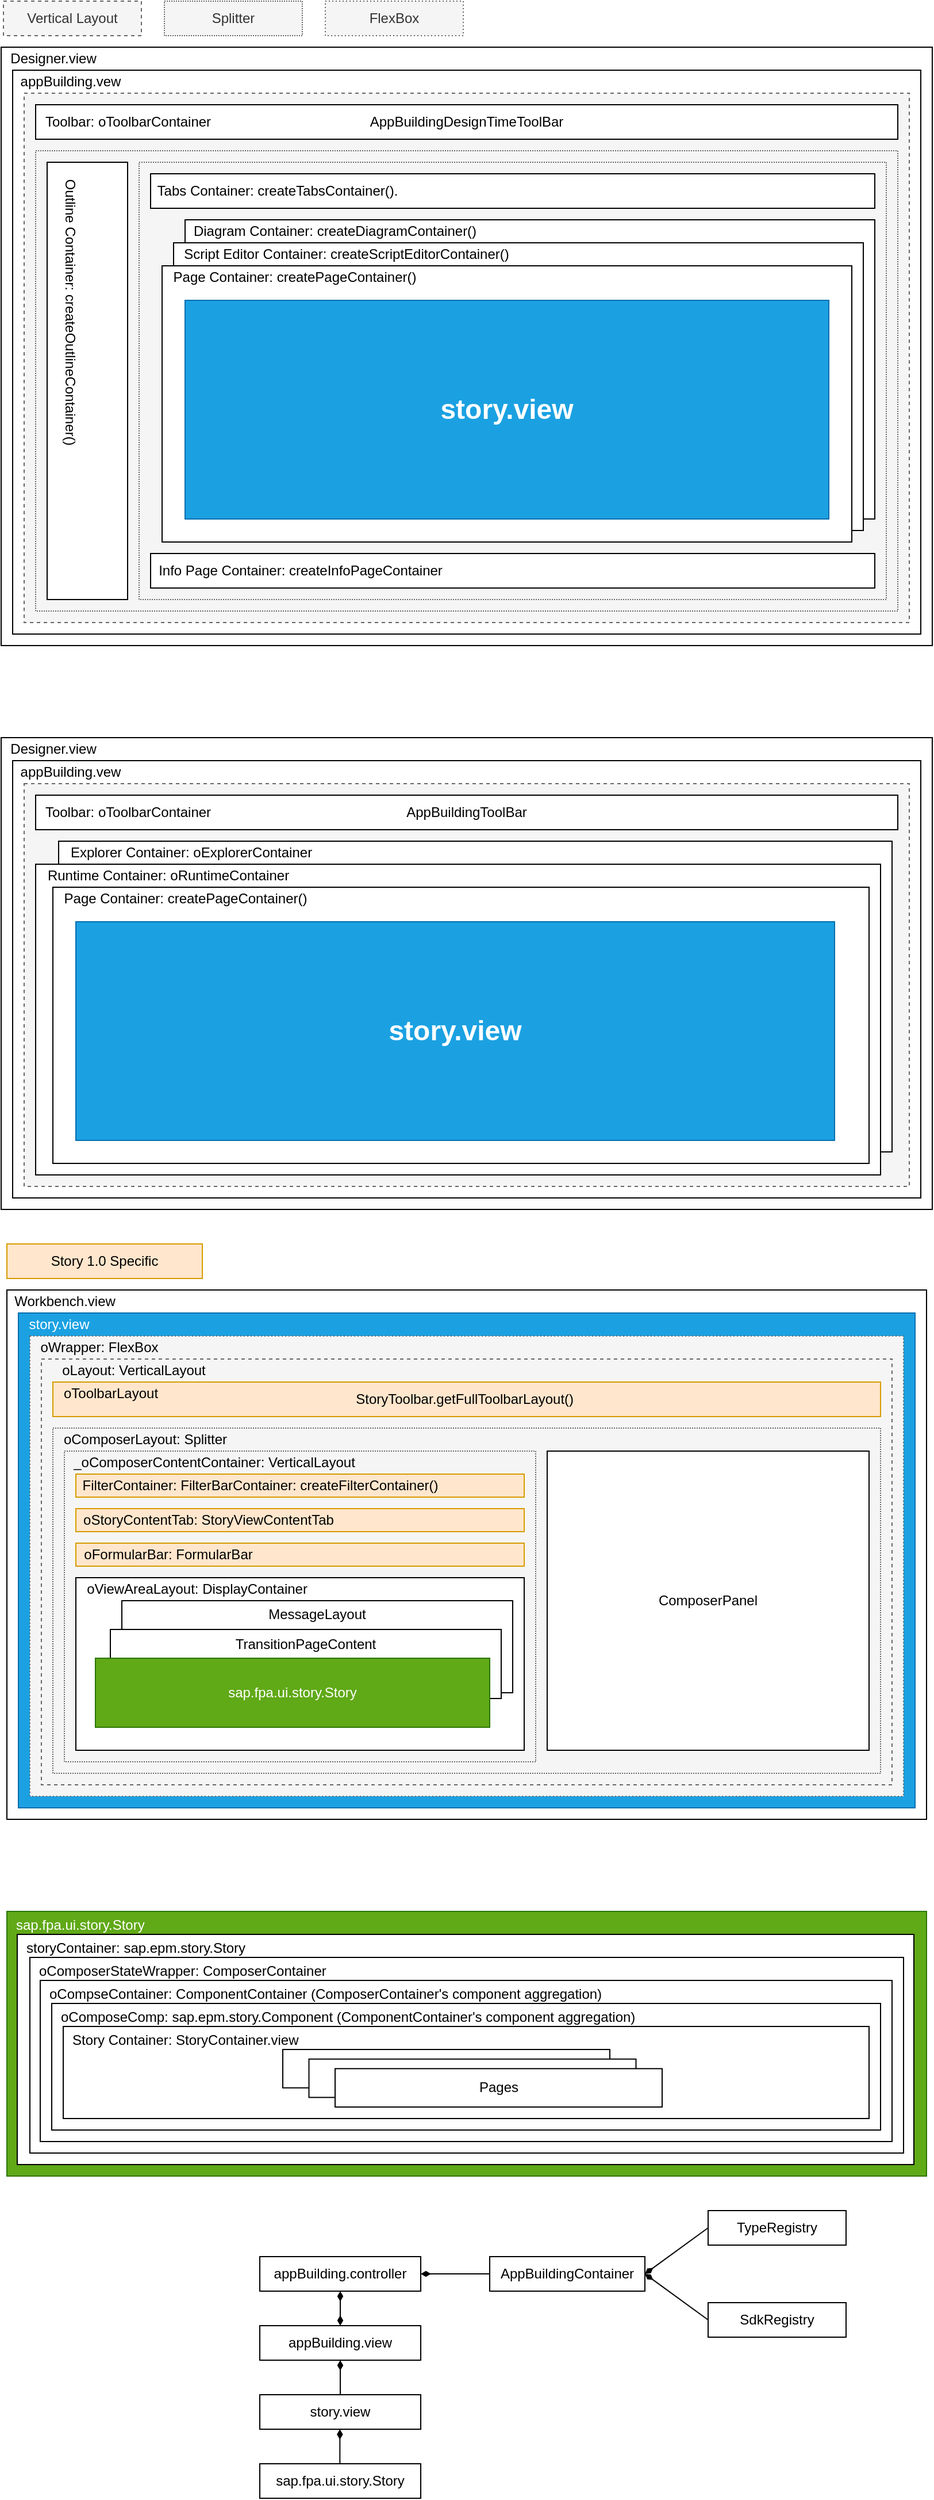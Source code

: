 <mxfile version="16.5.6" type="github">
  <diagram id="AxXM6GgRUO09YLC4cVxi" name="Page-1">
    <mxGraphModel dx="2202" dy="1900" grid="1" gridSize="10" guides="1" tooltips="1" connect="1" arrows="1" fold="1" page="1" pageScale="1" pageWidth="827" pageHeight="1169" math="0" shadow="0">
      <root>
        <mxCell id="0" />
        <mxCell id="1" parent="0" />
        <mxCell id="eWaai_W9yoFiloG1qLoo-25" value="Vertical Layout" style="rounded=0;whiteSpace=wrap;html=1;dashed=1;fillColor=#f5f5f5;strokeColor=#666666;fontColor=#333333;" parent="1" vertex="1">
          <mxGeometry x="-813" y="-1040" width="120" height="30" as="geometry" />
        </mxCell>
        <mxCell id="eWaai_W9yoFiloG1qLoo-26" value="Splitter" style="rounded=0;whiteSpace=wrap;html=1;dashed=1;fillColor=#f5f5f5;strokeColor=#666666;dashPattern=1 1;fontColor=#333333;" parent="1" vertex="1">
          <mxGeometry x="-673" y="-1040" width="120" height="30" as="geometry" />
        </mxCell>
        <mxCell id="eWaai_W9yoFiloG1qLoo-28" value="" style="rounded=0;whiteSpace=wrap;html=1;" parent="1" vertex="1">
          <mxGeometry x="-815" y="-400" width="810" height="410" as="geometry" />
        </mxCell>
        <mxCell id="eWaai_W9yoFiloG1qLoo-29" value="Designer.view" style="text;html=1;resizable=0;autosize=1;align=center;verticalAlign=middle;points=[];fillColor=none;strokeColor=none;rounded=0;" parent="1" vertex="1">
          <mxGeometry x="-815" y="-400" width="90" height="20" as="geometry" />
        </mxCell>
        <mxCell id="eWaai_W9yoFiloG1qLoo-30" value="" style="rounded=0;whiteSpace=wrap;html=1;" parent="1" vertex="1">
          <mxGeometry x="-805" y="-380" width="790" height="380" as="geometry" />
        </mxCell>
        <mxCell id="eWaai_W9yoFiloG1qLoo-31" value="appBuilding.vew" style="text;html=1;resizable=0;autosize=1;align=center;verticalAlign=middle;points=[];fillColor=none;strokeColor=none;rounded=0;" parent="1" vertex="1">
          <mxGeometry x="-805" y="-380" width="100" height="20" as="geometry" />
        </mxCell>
        <mxCell id="eWaai_W9yoFiloG1qLoo-32" value="" style="rounded=0;whiteSpace=wrap;html=1;dashed=1;fillColor=#f5f5f5;strokeColor=#666666;fontColor=#333333;" parent="1" vertex="1">
          <mxGeometry x="-795" y="-360" width="770" height="350" as="geometry" />
        </mxCell>
        <mxCell id="eWaai_W9yoFiloG1qLoo-33" value="AppBuildingToolBar" style="rounded=0;whiteSpace=wrap;html=1;" parent="1" vertex="1">
          <mxGeometry x="-785" y="-350" width="750" height="30" as="geometry" />
        </mxCell>
        <mxCell id="eWaai_W9yoFiloG1qLoo-34" value="Toolbar: oToolbarContainer" style="text;html=1;resizable=0;autosize=1;align=center;verticalAlign=middle;points=[];fillColor=none;strokeColor=none;rounded=0;" parent="1" vertex="1">
          <mxGeometry x="-785" y="-345" width="160" height="20" as="geometry" />
        </mxCell>
        <mxCell id="eWaai_W9yoFiloG1qLoo-41" value="" style="rounded=0;whiteSpace=wrap;html=1;" parent="1" vertex="1">
          <mxGeometry x="-765" y="-310" width="725" height="270" as="geometry" />
        </mxCell>
        <mxCell id="eWaai_W9yoFiloG1qLoo-42" value="Explorer Container: oExplorerContainer" style="text;html=1;resizable=0;autosize=1;align=center;verticalAlign=middle;points=[];fillColor=none;strokeColor=none;rounded=0;" parent="1" vertex="1">
          <mxGeometry x="-765" y="-310" width="230" height="20" as="geometry" />
        </mxCell>
        <mxCell id="eWaai_W9yoFiloG1qLoo-45" value="" style="rounded=0;whiteSpace=wrap;html=1;" parent="1" vertex="1">
          <mxGeometry x="-785" y="-290" width="735" height="270" as="geometry" />
        </mxCell>
        <mxCell id="eWaai_W9yoFiloG1qLoo-46" value="Runtime Container: oRuntimeContainer" style="text;html=1;resizable=0;autosize=1;align=center;verticalAlign=middle;points=[];fillColor=none;strokeColor=none;rounded=0;" parent="1" vertex="1">
          <mxGeometry x="-785" y="-290" width="230" height="20" as="geometry" />
        </mxCell>
        <mxCell id="eWaai_W9yoFiloG1qLoo-50" value="" style="group;fillColor=#0050ef;strokeColor=#001DBC;fontColor=#ffffff;" parent="1" vertex="1" connectable="0">
          <mxGeometry x="-815" y="-1000" width="810" height="520" as="geometry" />
        </mxCell>
        <mxCell id="eWaai_W9yoFiloG1qLoo-3" value="" style="rounded=0;whiteSpace=wrap;html=1;" parent="eWaai_W9yoFiloG1qLoo-50" vertex="1">
          <mxGeometry width="810" height="520" as="geometry" />
        </mxCell>
        <mxCell id="eWaai_W9yoFiloG1qLoo-4" value="Designer.view" style="text;html=1;resizable=0;autosize=1;align=center;verticalAlign=middle;points=[];fillColor=none;strokeColor=none;rounded=0;" parent="eWaai_W9yoFiloG1qLoo-50" vertex="1">
          <mxGeometry width="90" height="20" as="geometry" />
        </mxCell>
        <mxCell id="eWaai_W9yoFiloG1qLoo-5" value="" style="rounded=0;whiteSpace=wrap;html=1;" parent="eWaai_W9yoFiloG1qLoo-50" vertex="1">
          <mxGeometry x="10" y="20" width="790" height="490" as="geometry" />
        </mxCell>
        <mxCell id="eWaai_W9yoFiloG1qLoo-6" value="appBuilding.vew" style="text;html=1;resizable=0;autosize=1;align=center;verticalAlign=middle;points=[];fillColor=none;strokeColor=none;rounded=0;" parent="eWaai_W9yoFiloG1qLoo-50" vertex="1">
          <mxGeometry x="10" y="20" width="100" height="20" as="geometry" />
        </mxCell>
        <mxCell id="eWaai_W9yoFiloG1qLoo-7" value="" style="rounded=0;whiteSpace=wrap;html=1;dashed=1;fillColor=#f5f5f5;strokeColor=#666666;fontColor=#333333;" parent="eWaai_W9yoFiloG1qLoo-50" vertex="1">
          <mxGeometry x="20" y="40" width="770" height="460" as="geometry" />
        </mxCell>
        <mxCell id="eWaai_W9yoFiloG1qLoo-9" value="&lt;span&gt;AppBuildingDesignTimeToolBar&lt;/span&gt;" style="rounded=0;whiteSpace=wrap;html=1;" parent="eWaai_W9yoFiloG1qLoo-50" vertex="1">
          <mxGeometry x="30" y="50" width="750" height="30" as="geometry" />
        </mxCell>
        <mxCell id="eWaai_W9yoFiloG1qLoo-8" value="Toolbar: oToolbarContainer" style="text;html=1;resizable=0;autosize=1;align=center;verticalAlign=middle;points=[];fillColor=none;strokeColor=none;rounded=0;" parent="eWaai_W9yoFiloG1qLoo-50" vertex="1">
          <mxGeometry x="30" y="55" width="160" height="20" as="geometry" />
        </mxCell>
        <mxCell id="eWaai_W9yoFiloG1qLoo-10" value="" style="rounded=0;whiteSpace=wrap;html=1;dashed=1;dashPattern=1 1;fillColor=#f5f5f5;strokeColor=#666666;fontColor=#333333;" parent="eWaai_W9yoFiloG1qLoo-50" vertex="1">
          <mxGeometry x="30" y="90" width="750" height="400" as="geometry" />
        </mxCell>
        <mxCell id="eWaai_W9yoFiloG1qLoo-11" value="" style="rounded=0;whiteSpace=wrap;html=1;" parent="eWaai_W9yoFiloG1qLoo-50" vertex="1">
          <mxGeometry x="40" y="100" width="70" height="380" as="geometry" />
        </mxCell>
        <mxCell id="eWaai_W9yoFiloG1qLoo-12" value="Outline Container: createOutlineContainer()" style="text;html=1;resizable=0;autosize=1;align=center;verticalAlign=middle;points=[];fillColor=none;strokeColor=none;rounded=0;dashed=1;dashPattern=1 1;rotation=90;" parent="eWaai_W9yoFiloG1qLoo-50" vertex="1">
          <mxGeometry x="-65" y="220" width="250" height="20" as="geometry" />
        </mxCell>
        <mxCell id="eWaai_W9yoFiloG1qLoo-13" value="" style="rounded=0;whiteSpace=wrap;html=1;dashed=1;dashPattern=1 1;fillColor=#f5f5f5;strokeColor=#666666;fontColor=#333333;" parent="eWaai_W9yoFiloG1qLoo-50" vertex="1">
          <mxGeometry x="120" y="100" width="650" height="380" as="geometry" />
        </mxCell>
        <mxCell id="eWaai_W9yoFiloG1qLoo-14" value="" style="rounded=0;whiteSpace=wrap;html=1;" parent="eWaai_W9yoFiloG1qLoo-50" vertex="1">
          <mxGeometry x="130" y="110" width="630" height="30" as="geometry" />
        </mxCell>
        <mxCell id="eWaai_W9yoFiloG1qLoo-15" value="Tabs Container: createTabsContainer()." style="text;html=1;resizable=0;autosize=1;align=center;verticalAlign=middle;points=[];fillColor=none;strokeColor=none;rounded=0;" parent="eWaai_W9yoFiloG1qLoo-50" vertex="1">
          <mxGeometry x="130" y="115" width="220" height="20" as="geometry" />
        </mxCell>
        <mxCell id="eWaai_W9yoFiloG1qLoo-16" value="" style="rounded=0;whiteSpace=wrap;html=1;" parent="eWaai_W9yoFiloG1qLoo-50" vertex="1">
          <mxGeometry x="160" y="150" width="600" height="260" as="geometry" />
        </mxCell>
        <mxCell id="eWaai_W9yoFiloG1qLoo-17" value="Diagram Container: createDiagramContainer()" style="text;html=1;resizable=0;autosize=1;align=center;verticalAlign=middle;points=[];fillColor=none;strokeColor=none;rounded=0;" parent="eWaai_W9yoFiloG1qLoo-50" vertex="1">
          <mxGeometry x="160" y="150" width="260" height="20" as="geometry" />
        </mxCell>
        <mxCell id="eWaai_W9yoFiloG1qLoo-18" value="" style="rounded=0;whiteSpace=wrap;html=1;" parent="eWaai_W9yoFiloG1qLoo-50" vertex="1">
          <mxGeometry x="150" y="170" width="600" height="250" as="geometry" />
        </mxCell>
        <mxCell id="eWaai_W9yoFiloG1qLoo-19" value="Script Editor Container: createScriptEditorContainer()" style="text;html=1;resizable=0;autosize=1;align=center;verticalAlign=middle;points=[];fillColor=none;strokeColor=none;rounded=0;" parent="eWaai_W9yoFiloG1qLoo-50" vertex="1">
          <mxGeometry x="150" y="170" width="300" height="20" as="geometry" />
        </mxCell>
        <mxCell id="eWaai_W9yoFiloG1qLoo-20" value="" style="rounded=0;whiteSpace=wrap;html=1;" parent="eWaai_W9yoFiloG1qLoo-50" vertex="1">
          <mxGeometry x="140" y="190" width="600" height="240" as="geometry" />
        </mxCell>
        <mxCell id="eWaai_W9yoFiloG1qLoo-21" value="Page Container: createPageContainer()" style="text;html=1;resizable=0;autosize=1;align=center;verticalAlign=middle;points=[];fillColor=none;strokeColor=none;rounded=0;" parent="eWaai_W9yoFiloG1qLoo-50" vertex="1">
          <mxGeometry x="140" y="190" width="230" height="20" as="geometry" />
        </mxCell>
        <mxCell id="eWaai_W9yoFiloG1qLoo-22" value="" style="rounded=0;whiteSpace=wrap;html=1;" parent="eWaai_W9yoFiloG1qLoo-50" vertex="1">
          <mxGeometry x="130" y="440" width="630" height="30" as="geometry" />
        </mxCell>
        <mxCell id="eWaai_W9yoFiloG1qLoo-23" value="Info Page Container: createInfoPageContainer" style="text;html=1;resizable=0;autosize=1;align=center;verticalAlign=middle;points=[];fillColor=none;strokeColor=none;rounded=0;" parent="eWaai_W9yoFiloG1qLoo-50" vertex="1">
          <mxGeometry x="130" y="445" width="260" height="20" as="geometry" />
        </mxCell>
        <mxCell id="eWaai_W9yoFiloG1qLoo-24" value="&lt;h1&gt;story.view&lt;/h1&gt;" style="rounded=0;whiteSpace=wrap;html=1;fillColor=#1ba1e2;strokeColor=#006EAF;fontColor=#ffffff;" parent="eWaai_W9yoFiloG1qLoo-50" vertex="1">
          <mxGeometry x="160" y="220" width="560" height="190" as="geometry" />
        </mxCell>
        <mxCell id="eWaai_W9yoFiloG1qLoo-51" value="" style="rounded=0;whiteSpace=wrap;html=1;" parent="1" vertex="1">
          <mxGeometry x="-770" y="-270" width="710" height="240" as="geometry" />
        </mxCell>
        <mxCell id="eWaai_W9yoFiloG1qLoo-52" value="Page Container: createPageContainer()" style="text;html=1;resizable=0;autosize=1;align=center;verticalAlign=middle;points=[];fillColor=none;strokeColor=none;rounded=0;" parent="1" vertex="1">
          <mxGeometry x="-770" y="-270" width="230" height="20" as="geometry" />
        </mxCell>
        <mxCell id="eWaai_W9yoFiloG1qLoo-53" value="&lt;h1&gt;story.view&lt;/h1&gt;" style="rounded=0;whiteSpace=wrap;html=1;fillColor=#1ba1e2;strokeColor=#006EAF;fontColor=#ffffff;" parent="1" vertex="1">
          <mxGeometry x="-750" y="-240" width="660" height="190" as="geometry" />
        </mxCell>
        <mxCell id="k0U_fyirmIOrg5pe5Uyk-6" value="" style="group" vertex="1" connectable="0" parent="1">
          <mxGeometry x="-810" y="80" width="800" height="460" as="geometry" />
        </mxCell>
        <mxCell id="k0U_fyirmIOrg5pe5Uyk-1" value="" style="rounded=0;whiteSpace=wrap;html=1;" vertex="1" parent="k0U_fyirmIOrg5pe5Uyk-6">
          <mxGeometry width="800" height="460" as="geometry" />
        </mxCell>
        <mxCell id="k0U_fyirmIOrg5pe5Uyk-2" value="Workbench.view" style="text;html=1;resizable=0;autosize=1;align=center;verticalAlign=middle;points=[];fillColor=none;strokeColor=none;rounded=0;" vertex="1" parent="k0U_fyirmIOrg5pe5Uyk-6">
          <mxGeometry width="100" height="20" as="geometry" />
        </mxCell>
        <mxCell id="k0U_fyirmIOrg5pe5Uyk-8" value="" style="group;fillColor=#1ba1e2;fontColor=#ffffff;strokeColor=#006EAF;" vertex="1" connectable="0" parent="k0U_fyirmIOrg5pe5Uyk-6">
          <mxGeometry x="10" y="20" width="780" height="430" as="geometry" />
        </mxCell>
        <mxCell id="k0U_fyirmIOrg5pe5Uyk-4" value="" style="rounded=0;whiteSpace=wrap;html=1;fillColor=#1ba1e2;strokeColor=#006EAF;fontColor=#ffffff;" vertex="1" parent="k0U_fyirmIOrg5pe5Uyk-8">
          <mxGeometry width="780" height="430" as="geometry" />
        </mxCell>
        <mxCell id="k0U_fyirmIOrg5pe5Uyk-7" value="&lt;font color=&quot;#ffffff&quot;&gt;story.view&lt;/font&gt;" style="text;html=1;resizable=0;autosize=1;align=center;verticalAlign=middle;points=[];fillColor=none;strokeColor=none;rounded=0;" vertex="1" parent="k0U_fyirmIOrg5pe5Uyk-8">
          <mxGeometry width="70" height="20" as="geometry" />
        </mxCell>
        <mxCell id="k0U_fyirmIOrg5pe5Uyk-10" value="" style="rounded=0;whiteSpace=wrap;html=1;fillColor=#f5f5f5;fontColor=#333333;strokeColor=#666666;dashed=1;dashPattern=1 2;" vertex="1" parent="k0U_fyirmIOrg5pe5Uyk-8">
          <mxGeometry x="10" y="20" width="760" height="400" as="geometry" />
        </mxCell>
        <mxCell id="k0U_fyirmIOrg5pe5Uyk-11" value="" style="rounded=0;whiteSpace=wrap;html=1;dashed=1;fillColor=#f5f5f5;strokeColor=#666666;fontColor=#333333;" vertex="1" parent="k0U_fyirmIOrg5pe5Uyk-8">
          <mxGeometry x="20" y="40" width="740" height="370" as="geometry" />
        </mxCell>
        <mxCell id="k0U_fyirmIOrg5pe5Uyk-12" value="oLayout: VerticalLayout" style="text;html=1;resizable=0;autosize=1;align=center;verticalAlign=middle;points=[];fillColor=none;strokeColor=none;rounded=0;dashed=1;dashPattern=1 2;" vertex="1" parent="k0U_fyirmIOrg5pe5Uyk-8">
          <mxGeometry x="30" y="40" width="140" height="20" as="geometry" />
        </mxCell>
        <mxCell id="k0U_fyirmIOrg5pe5Uyk-14" value="oWrapper: FlexBox" style="text;html=1;resizable=0;autosize=1;align=center;verticalAlign=middle;points=[];fillColor=none;strokeColor=none;rounded=0;dashed=1;dashPattern=1 2;" vertex="1" parent="k0U_fyirmIOrg5pe5Uyk-8">
          <mxGeometry x="10" y="20" width="120" height="20" as="geometry" />
        </mxCell>
        <mxCell id="k0U_fyirmIOrg5pe5Uyk-16" value="StoryToolbar.getFullToolbarLayout()&amp;nbsp;" style="rounded=0;whiteSpace=wrap;html=1;fillColor=#ffe6cc;strokeColor=#d79b00;" vertex="1" parent="k0U_fyirmIOrg5pe5Uyk-8">
          <mxGeometry x="30" y="60" width="720" height="30" as="geometry" />
        </mxCell>
        <mxCell id="k0U_fyirmIOrg5pe5Uyk-17" value="oToolbarLayout" style="text;html=1;resizable=0;autosize=1;align=center;verticalAlign=middle;points=[];fillColor=none;strokeColor=none;rounded=0;" vertex="1" parent="k0U_fyirmIOrg5pe5Uyk-8">
          <mxGeometry x="30" y="60" width="100" height="20" as="geometry" />
        </mxCell>
        <mxCell id="k0U_fyirmIOrg5pe5Uyk-21" value="" style="group" vertex="1" connectable="0" parent="k0U_fyirmIOrg5pe5Uyk-8">
          <mxGeometry x="30" y="100" width="720" height="300" as="geometry" />
        </mxCell>
        <mxCell id="k0U_fyirmIOrg5pe5Uyk-18" value="" style="rounded=0;whiteSpace=wrap;html=1;dashed=1;fillColor=#f5f5f5;strokeColor=#666666;dashPattern=1 1;fontColor=#333333;" vertex="1" parent="k0U_fyirmIOrg5pe5Uyk-21">
          <mxGeometry width="720" height="300" as="geometry" />
        </mxCell>
        <mxCell id="k0U_fyirmIOrg5pe5Uyk-19" value="oComposerLayout: Splitter" style="text;html=1;resizable=0;autosize=1;align=center;verticalAlign=middle;points=[];fillColor=none;strokeColor=none;rounded=0;" vertex="1" parent="k0U_fyirmIOrg5pe5Uyk-21">
          <mxGeometry width="160" height="20" as="geometry" />
        </mxCell>
        <mxCell id="k0U_fyirmIOrg5pe5Uyk-41" value="ComposerPanel" style="rounded=0;whiteSpace=wrap;html=1;" vertex="1" parent="k0U_fyirmIOrg5pe5Uyk-21">
          <mxGeometry x="430" y="20" width="280" height="260" as="geometry" />
        </mxCell>
        <mxCell id="k0U_fyirmIOrg5pe5Uyk-9" value="FlexBox" style="rounded=0;whiteSpace=wrap;html=1;fillColor=#f5f5f5;fontColor=#333333;strokeColor=#666666;dashed=1;dashPattern=1 2;" vertex="1" parent="1">
          <mxGeometry x="-533" y="-1040" width="120" height="30" as="geometry" />
        </mxCell>
        <mxCell id="k0U_fyirmIOrg5pe5Uyk-22" value="" style="group;verticalAlign=middle;" vertex="1" connectable="0" parent="1">
          <mxGeometry x="-760" y="220" width="410" height="270" as="geometry" />
        </mxCell>
        <mxCell id="k0U_fyirmIOrg5pe5Uyk-23" value="" style="rounded=0;whiteSpace=wrap;html=1;dashed=1;fillColor=#f5f5f5;strokeColor=#666666;dashPattern=1 1;fontColor=#333333;" vertex="1" parent="k0U_fyirmIOrg5pe5Uyk-22">
          <mxGeometry width="410" height="270" as="geometry" />
        </mxCell>
        <mxCell id="k0U_fyirmIOrg5pe5Uyk-24" value="_oComposerContentContainer: VerticalLayout" style="text;html=1;resizable=0;autosize=1;align=center;verticalAlign=middle;points=[];fillColor=none;strokeColor=none;rounded=0;" vertex="1" parent="k0U_fyirmIOrg5pe5Uyk-22">
          <mxGeometry width="260" height="20" as="geometry" />
        </mxCell>
        <mxCell id="k0U_fyirmIOrg5pe5Uyk-29" value="" style="group;fillColor=#ffe6cc;strokeColor=#d79b00;" vertex="1" connectable="0" parent="k0U_fyirmIOrg5pe5Uyk-22">
          <mxGeometry x="10" y="50" width="390" height="20" as="geometry" />
        </mxCell>
        <mxCell id="k0U_fyirmIOrg5pe5Uyk-30" value="" style="rounded=0;whiteSpace=wrap;html=1;fillColor=#ffe6cc;strokeColor=#d79b00;" vertex="1" parent="k0U_fyirmIOrg5pe5Uyk-29">
          <mxGeometry width="390" height="20" as="geometry" />
        </mxCell>
        <mxCell id="k0U_fyirmIOrg5pe5Uyk-31" value="oStoryContentTab: StoryViewContentTab" style="text;html=1;resizable=0;autosize=1;align=center;verticalAlign=middle;points=[];fillColor=none;strokeColor=none;rounded=0;" vertex="1" parent="k0U_fyirmIOrg5pe5Uyk-29">
          <mxGeometry width="230" height="20" as="geometry" />
        </mxCell>
        <mxCell id="k0U_fyirmIOrg5pe5Uyk-35" value="" style="rounded=0;whiteSpace=wrap;html=1;" vertex="1" parent="k0U_fyirmIOrg5pe5Uyk-22">
          <mxGeometry x="10" y="110" width="390" height="150" as="geometry" />
        </mxCell>
        <mxCell id="k0U_fyirmIOrg5pe5Uyk-36" value="oViewAreaLayout: DisplayContainer" style="text;html=1;resizable=0;autosize=1;align=center;verticalAlign=middle;points=[];fillColor=none;strokeColor=none;rounded=0;" vertex="1" parent="k0U_fyirmIOrg5pe5Uyk-22">
          <mxGeometry x="10" y="110" width="210" height="20" as="geometry" />
        </mxCell>
        <mxCell id="k0U_fyirmIOrg5pe5Uyk-38" value="MessageLayout" style="rounded=0;whiteSpace=wrap;html=1;verticalAlign=top;spacing=0;" vertex="1" parent="k0U_fyirmIOrg5pe5Uyk-22">
          <mxGeometry x="50" y="130" width="340" height="80" as="geometry" />
        </mxCell>
        <mxCell id="k0U_fyirmIOrg5pe5Uyk-39" value="TransitionPageContent" style="rounded=0;whiteSpace=wrap;html=1;verticalAlign=top;spacing=1;" vertex="1" parent="k0U_fyirmIOrg5pe5Uyk-22">
          <mxGeometry x="40" y="155" width="340" height="60" as="geometry" />
        </mxCell>
        <mxCell id="k0U_fyirmIOrg5pe5Uyk-40" value="sap.fpa.ui.story.Story" style="rounded=0;whiteSpace=wrap;html=1;verticalAlign=middle;spacing=1;fillColor=#60a917;strokeColor=#2D7600;fontColor=#ffffff;" vertex="1" parent="k0U_fyirmIOrg5pe5Uyk-22">
          <mxGeometry x="27" y="180" width="343" height="60" as="geometry" />
        </mxCell>
        <mxCell id="k0U_fyirmIOrg5pe5Uyk-28" value="" style="group;fillColor=#ffe6cc;strokeColor=#d79b00;" vertex="1" connectable="0" parent="1">
          <mxGeometry x="-750" y="240" width="390" height="20" as="geometry" />
        </mxCell>
        <mxCell id="k0U_fyirmIOrg5pe5Uyk-26" value="" style="rounded=0;whiteSpace=wrap;html=1;fillColor=#ffe6cc;strokeColor=#d79b00;" vertex="1" parent="k0U_fyirmIOrg5pe5Uyk-28">
          <mxGeometry width="390" height="20" as="geometry" />
        </mxCell>
        <mxCell id="k0U_fyirmIOrg5pe5Uyk-27" value="FilterContainer: FilterBarContainer: createFilterContainer()" style="text;html=1;resizable=0;autosize=1;align=center;verticalAlign=middle;points=[];fillColor=none;strokeColor=none;rounded=0;" vertex="1" parent="k0U_fyirmIOrg5pe5Uyk-28">
          <mxGeometry width="320" height="20" as="geometry" />
        </mxCell>
        <mxCell id="k0U_fyirmIOrg5pe5Uyk-32" value="" style="group" vertex="1" connectable="0" parent="1">
          <mxGeometry x="-750" y="300" width="390" height="20" as="geometry" />
        </mxCell>
        <mxCell id="k0U_fyirmIOrg5pe5Uyk-33" value="" style="rounded=0;whiteSpace=wrap;html=1;fillColor=#ffe6cc;strokeColor=#d79b00;" vertex="1" parent="k0U_fyirmIOrg5pe5Uyk-32">
          <mxGeometry width="390" height="20" as="geometry" />
        </mxCell>
        <mxCell id="k0U_fyirmIOrg5pe5Uyk-34" value="oFormularBar: FormularBar" style="text;html=1;resizable=0;autosize=1;align=center;verticalAlign=middle;points=[];fillColor=none;strokeColor=none;rounded=0;" vertex="1" parent="k0U_fyirmIOrg5pe5Uyk-32">
          <mxGeometry width="160" height="20" as="geometry" />
        </mxCell>
        <mxCell id="k0U_fyirmIOrg5pe5Uyk-42" value="sap.fpa.ui.story.Story" style="rounded=0;whiteSpace=wrap;html=1;verticalAlign=top;spacing=0;fillColor=#60a917;strokeColor=#2D7600;align=left;spacingLeft=8;fontColor=#ffffff;" vertex="1" parent="1">
          <mxGeometry x="-810" y="620" width="800" height="230" as="geometry" />
        </mxCell>
        <mxCell id="k0U_fyirmIOrg5pe5Uyk-43" value="storyContainer: sap.epm.story.Story&amp;nbsp;" style="rounded=0;whiteSpace=wrap;html=1;verticalAlign=top;align=left;spacing=0;spacingLeft=8;" vertex="1" parent="1">
          <mxGeometry x="-801" y="640" width="780" height="200" as="geometry" />
        </mxCell>
        <mxCell id="k0U_fyirmIOrg5pe5Uyk-45" value="oComposerStateWrapper: ComposerContainer" style="rounded=0;whiteSpace=wrap;html=1;verticalAlign=top;align=left;spacing=0;spacingLeft=8;" vertex="1" parent="1">
          <mxGeometry x="-790" y="660" width="760" height="170" as="geometry" />
        </mxCell>
        <mxCell id="k0U_fyirmIOrg5pe5Uyk-46" value="oCompseContainer: ComponentContainer (ComposerContainer&#39;s component aggregation)" style="rounded=0;whiteSpace=wrap;html=1;verticalAlign=top;align=left;spacing=0;spacingLeft=8;" vertex="1" parent="1">
          <mxGeometry x="-781" y="680" width="741" height="140" as="geometry" />
        </mxCell>
        <mxCell id="k0U_fyirmIOrg5pe5Uyk-48" value="oComposeComp: sap.epm.story.Component (ComponentContainer&#39;s component aggregation)" style="rounded=0;whiteSpace=wrap;html=1;verticalAlign=top;align=left;spacing=0;spacingLeft=8;" vertex="1" parent="1">
          <mxGeometry x="-771" y="700" width="721" height="110" as="geometry" />
        </mxCell>
        <mxCell id="k0U_fyirmIOrg5pe5Uyk-49" value="Story Container: StoryContainer.view" style="rounded=0;whiteSpace=wrap;html=1;verticalAlign=top;align=left;spacing=0;spacingLeft=8;" vertex="1" parent="1">
          <mxGeometry x="-761" y="720" width="701" height="80" as="geometry" />
        </mxCell>
        <mxCell id="k0U_fyirmIOrg5pe5Uyk-53" value="" style="group" vertex="1" connectable="0" parent="1">
          <mxGeometry x="-570" y="740" width="330" height="50" as="geometry" />
        </mxCell>
        <mxCell id="k0U_fyirmIOrg5pe5Uyk-50" value="" style="rounded=0;whiteSpace=wrap;html=1;" vertex="1" parent="k0U_fyirmIOrg5pe5Uyk-53">
          <mxGeometry width="284.483" height="33.333" as="geometry" />
        </mxCell>
        <mxCell id="k0U_fyirmIOrg5pe5Uyk-51" value="" style="rounded=0;whiteSpace=wrap;html=1;" vertex="1" parent="k0U_fyirmIOrg5pe5Uyk-53">
          <mxGeometry x="22.759" y="8.333" width="284.483" height="33.333" as="geometry" />
        </mxCell>
        <mxCell id="k0U_fyirmIOrg5pe5Uyk-52" value="Pages" style="rounded=0;whiteSpace=wrap;html=1;" vertex="1" parent="k0U_fyirmIOrg5pe5Uyk-53">
          <mxGeometry x="45.517" y="16.667" width="284.483" height="33.333" as="geometry" />
        </mxCell>
        <mxCell id="k0U_fyirmIOrg5pe5Uyk-54" value="Story 1.0 Specific" style="rounded=0;whiteSpace=wrap;html=1;fillColor=#ffe6cc;strokeColor=#d79b00;" vertex="1" parent="1">
          <mxGeometry x="-810" y="40" width="170" height="30" as="geometry" />
        </mxCell>
        <mxCell id="k0U_fyirmIOrg5pe5Uyk-55" value="&lt;font color=&quot;#000000&quot;&gt;appBuilding.controller&lt;/font&gt;" style="rounded=0;whiteSpace=wrap;html=1;fontColor=#FFFFFF;" vertex="1" parent="1">
          <mxGeometry x="-590" y="920" width="140" height="30" as="geometry" />
        </mxCell>
        <mxCell id="k0U_fyirmIOrg5pe5Uyk-58" style="rounded=0;orthogonalLoop=1;jettySize=auto;html=1;fontColor=#000000;entryX=0.5;entryY=1;entryDx=0;entryDy=0;endArrow=diamondThin;endFill=1;strokeColor=default;startArrow=diamondThin;startFill=1;exitX=0.5;exitY=0;exitDx=0;exitDy=0;" edge="1" parent="1" source="k0U_fyirmIOrg5pe5Uyk-56" target="k0U_fyirmIOrg5pe5Uyk-55">
          <mxGeometry relative="1" as="geometry" />
        </mxCell>
        <mxCell id="k0U_fyirmIOrg5pe5Uyk-56" value="&lt;font color=&quot;#000000&quot;&gt;appBuilding.view&lt;/font&gt;" style="rounded=0;whiteSpace=wrap;html=1;fontColor=#FFFFFF;" vertex="1" parent="1">
          <mxGeometry x="-590" y="980" width="140" height="30" as="geometry" />
        </mxCell>
        <mxCell id="k0U_fyirmIOrg5pe5Uyk-59" value="" style="edgeStyle=none;rounded=0;orthogonalLoop=1;jettySize=auto;html=1;fontColor=#000000;endArrow=diamondThin;endFill=1;" edge="1" parent="1" source="k0U_fyirmIOrg5pe5Uyk-57" target="k0U_fyirmIOrg5pe5Uyk-55">
          <mxGeometry relative="1" as="geometry" />
        </mxCell>
        <mxCell id="k0U_fyirmIOrg5pe5Uyk-57" value="&lt;font color=&quot;#000000&quot;&gt;AppBuildingContainer&lt;/font&gt;" style="rounded=0;whiteSpace=wrap;html=1;fontColor=#FFFFFF;" vertex="1" parent="1">
          <mxGeometry x="-390" y="920" width="135" height="30" as="geometry" />
        </mxCell>
        <mxCell id="k0U_fyirmIOrg5pe5Uyk-61" style="edgeStyle=none;rounded=0;orthogonalLoop=1;jettySize=auto;html=1;entryX=0.5;entryY=1;entryDx=0;entryDy=0;fontColor=#000000;startArrow=none;startFill=0;endArrow=diamondThin;endFill=1;strokeColor=default;" edge="1" parent="1" source="k0U_fyirmIOrg5pe5Uyk-60" target="k0U_fyirmIOrg5pe5Uyk-56">
          <mxGeometry relative="1" as="geometry" />
        </mxCell>
        <mxCell id="k0U_fyirmIOrg5pe5Uyk-60" value="story.view" style="rounded=0;whiteSpace=wrap;html=1;fontColor=#000000;" vertex="1" parent="1">
          <mxGeometry x="-590" y="1040" width="140" height="30" as="geometry" />
        </mxCell>
        <mxCell id="k0U_fyirmIOrg5pe5Uyk-62" value="sap.fpa.ui.story.Story" style="rounded=0;whiteSpace=wrap;html=1;fontColor=#000000;" vertex="1" parent="1">
          <mxGeometry x="-590" y="1100" width="140" height="30" as="geometry" />
        </mxCell>
        <mxCell id="k0U_fyirmIOrg5pe5Uyk-64" style="edgeStyle=none;rounded=0;orthogonalLoop=1;jettySize=auto;html=1;entryX=0.5;entryY=1;entryDx=0;entryDy=0;fontColor=#000000;startArrow=none;startFill=0;endArrow=diamondThin;endFill=1;strokeColor=default;" edge="1" parent="1">
          <mxGeometry relative="1" as="geometry">
            <mxPoint x="-520.33" y="1100" as="sourcePoint" />
            <mxPoint x="-520.33" y="1070" as="targetPoint" />
          </mxGeometry>
        </mxCell>
        <mxCell id="k0U_fyirmIOrg5pe5Uyk-75" style="edgeStyle=none;rounded=0;orthogonalLoop=1;jettySize=auto;html=1;entryX=1;entryY=0.5;entryDx=0;entryDy=0;fontColor=#000000;startArrow=none;startFill=0;endArrow=diamondThin;endFill=1;strokeColor=default;exitX=0;exitY=0.5;exitDx=0;exitDy=0;" edge="1" parent="1" source="k0U_fyirmIOrg5pe5Uyk-72" target="k0U_fyirmIOrg5pe5Uyk-57">
          <mxGeometry relative="1" as="geometry" />
        </mxCell>
        <mxCell id="k0U_fyirmIOrg5pe5Uyk-72" value="TypeRegistry" style="rounded=0;whiteSpace=wrap;html=1;fontColor=#000000;" vertex="1" parent="1">
          <mxGeometry x="-200" y="880" width="120" height="30" as="geometry" />
        </mxCell>
        <mxCell id="k0U_fyirmIOrg5pe5Uyk-74" style="edgeStyle=none;rounded=0;orthogonalLoop=1;jettySize=auto;html=1;entryX=1;entryY=0.5;entryDx=0;entryDy=0;fontColor=#000000;startArrow=none;startFill=0;endArrow=diamondThin;endFill=1;strokeColor=default;exitX=0;exitY=0.5;exitDx=0;exitDy=0;" edge="1" parent="1" source="k0U_fyirmIOrg5pe5Uyk-73" target="k0U_fyirmIOrg5pe5Uyk-57">
          <mxGeometry relative="1" as="geometry" />
        </mxCell>
        <mxCell id="k0U_fyirmIOrg5pe5Uyk-73" value="SdkRegistry" style="rounded=0;whiteSpace=wrap;html=1;fontColor=#000000;" vertex="1" parent="1">
          <mxGeometry x="-200" y="960" width="120" height="30" as="geometry" />
        </mxCell>
      </root>
    </mxGraphModel>
  </diagram>
</mxfile>
